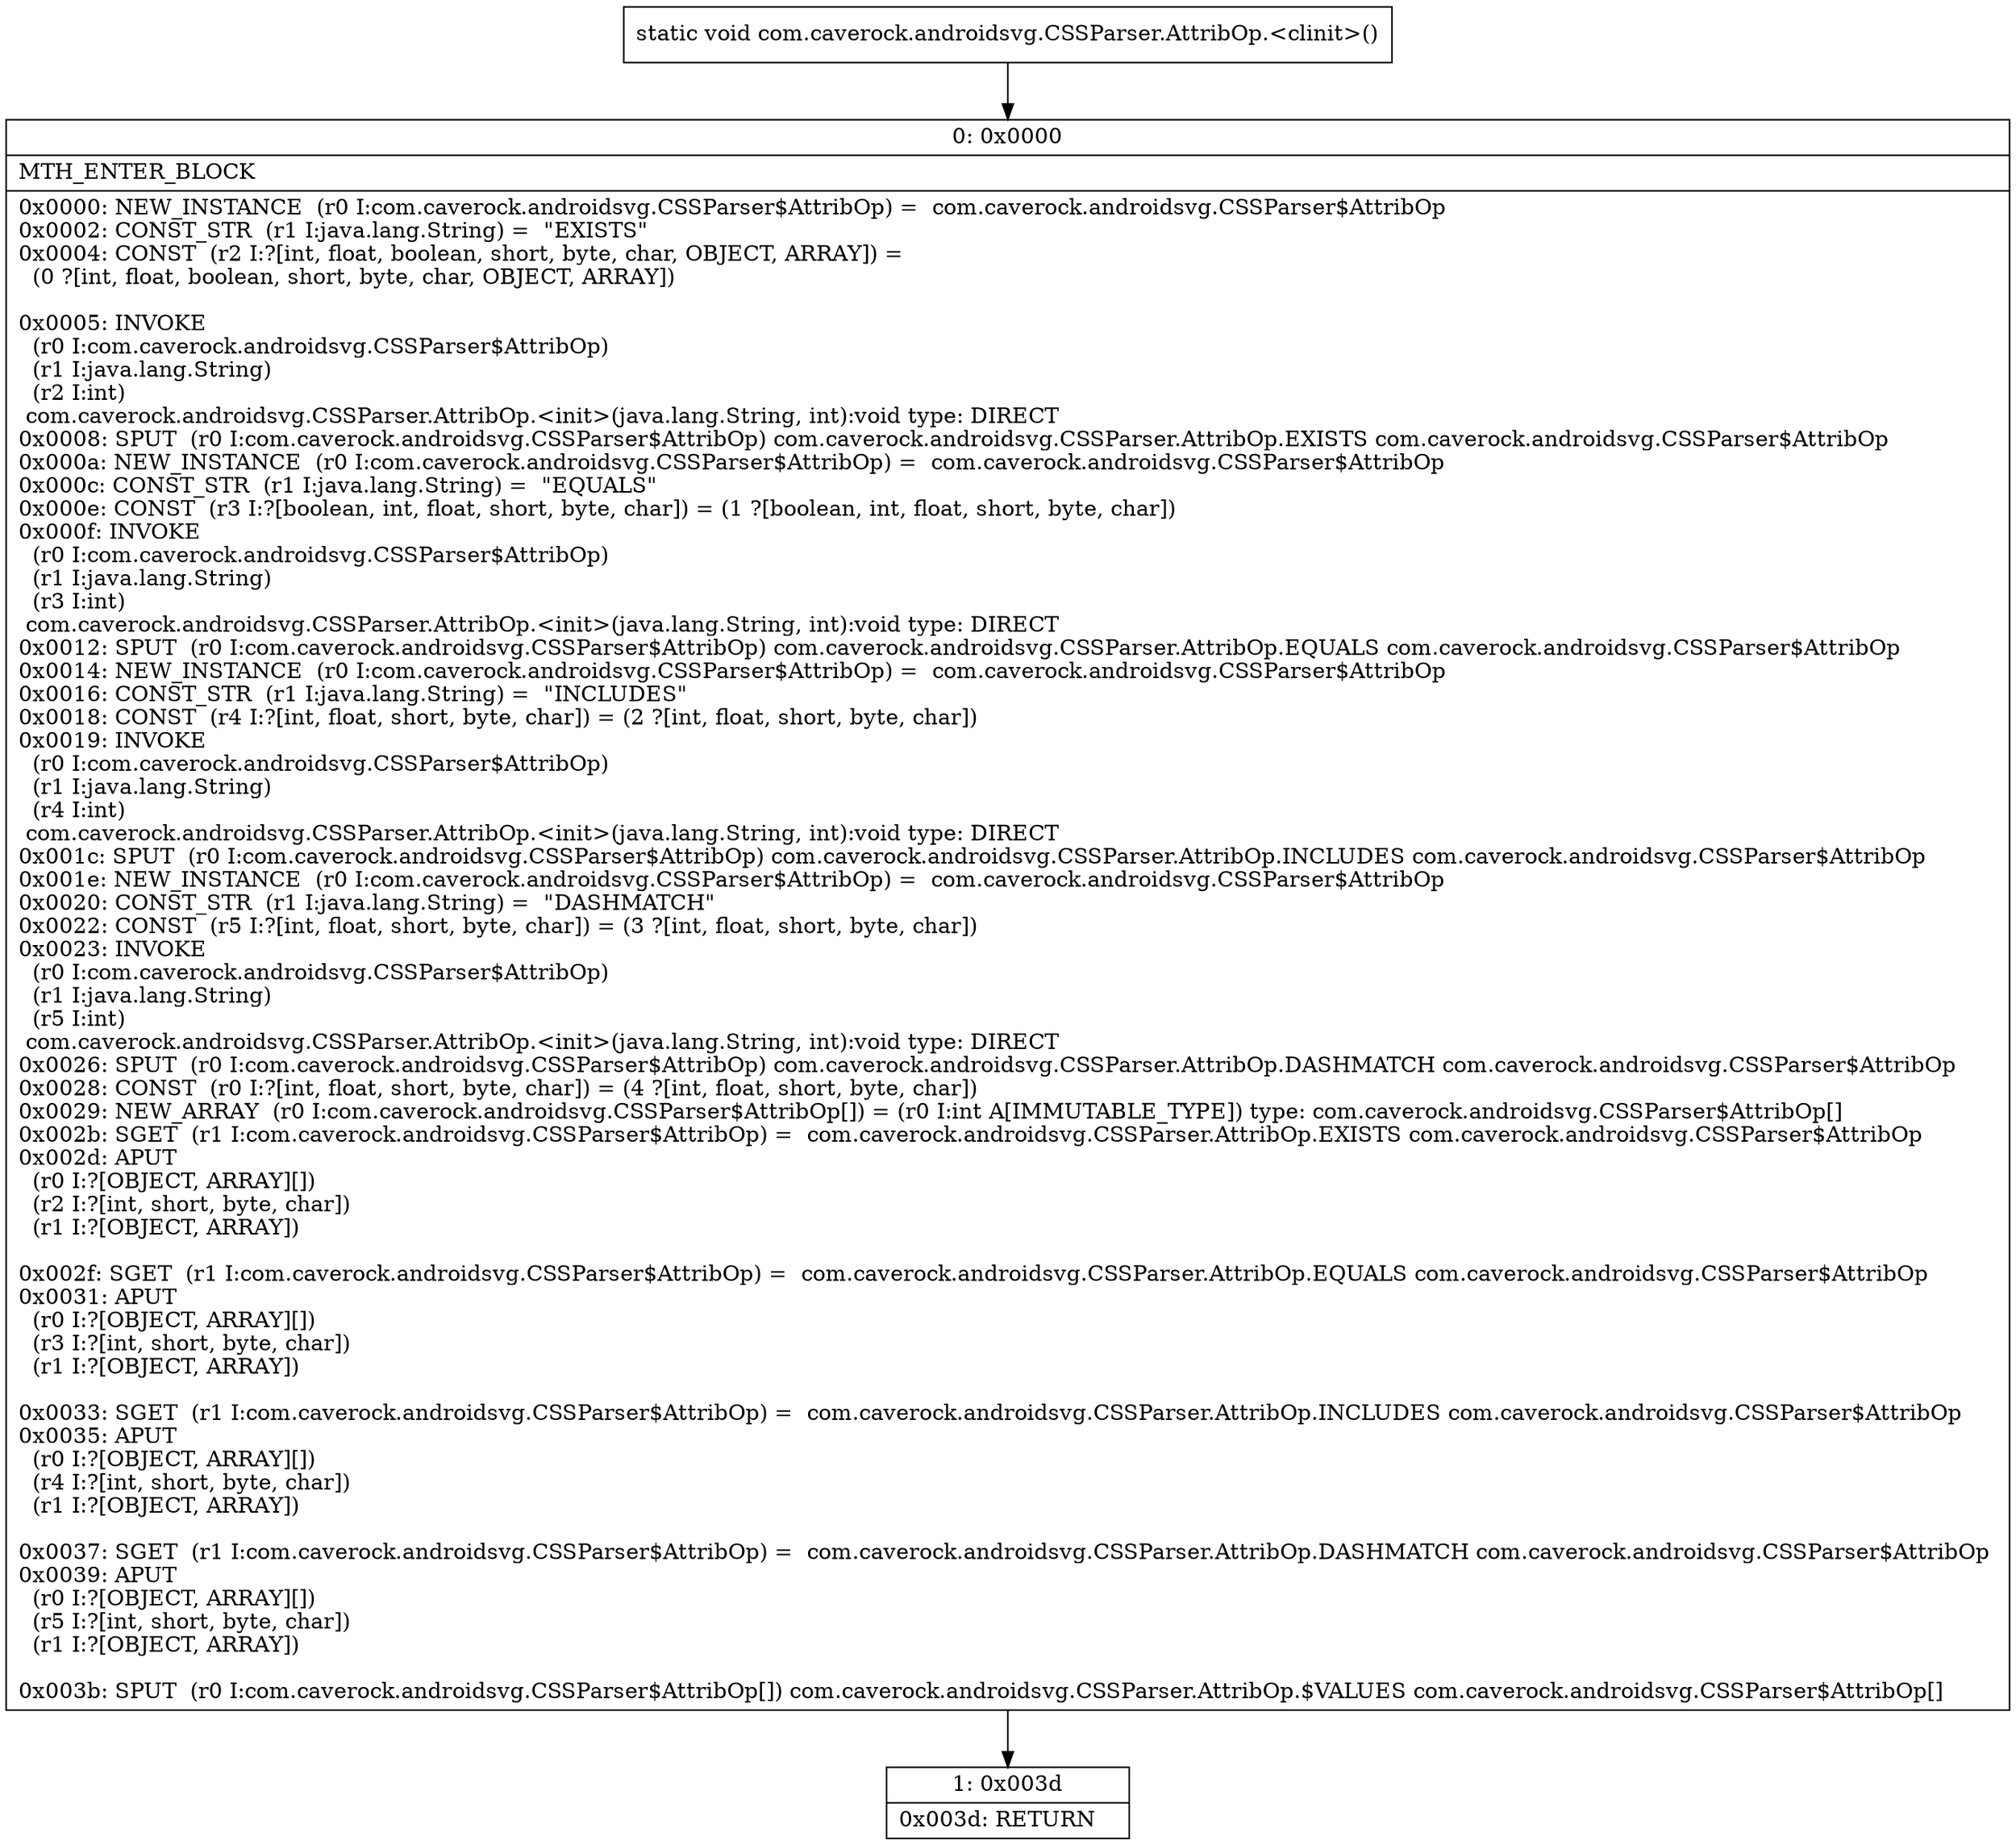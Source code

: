 digraph "CFG forcom.caverock.androidsvg.CSSParser.AttribOp.\<clinit\>()V" {
Node_0 [shape=record,label="{0\:\ 0x0000|MTH_ENTER_BLOCK\l|0x0000: NEW_INSTANCE  (r0 I:com.caverock.androidsvg.CSSParser$AttribOp) =  com.caverock.androidsvg.CSSParser$AttribOp \l0x0002: CONST_STR  (r1 I:java.lang.String) =  \"EXISTS\" \l0x0004: CONST  (r2 I:?[int, float, boolean, short, byte, char, OBJECT, ARRAY]) = \l  (0 ?[int, float, boolean, short, byte, char, OBJECT, ARRAY])\l \l0x0005: INVOKE  \l  (r0 I:com.caverock.androidsvg.CSSParser$AttribOp)\l  (r1 I:java.lang.String)\l  (r2 I:int)\l com.caverock.androidsvg.CSSParser.AttribOp.\<init\>(java.lang.String, int):void type: DIRECT \l0x0008: SPUT  (r0 I:com.caverock.androidsvg.CSSParser$AttribOp) com.caverock.androidsvg.CSSParser.AttribOp.EXISTS com.caverock.androidsvg.CSSParser$AttribOp \l0x000a: NEW_INSTANCE  (r0 I:com.caverock.androidsvg.CSSParser$AttribOp) =  com.caverock.androidsvg.CSSParser$AttribOp \l0x000c: CONST_STR  (r1 I:java.lang.String) =  \"EQUALS\" \l0x000e: CONST  (r3 I:?[boolean, int, float, short, byte, char]) = (1 ?[boolean, int, float, short, byte, char]) \l0x000f: INVOKE  \l  (r0 I:com.caverock.androidsvg.CSSParser$AttribOp)\l  (r1 I:java.lang.String)\l  (r3 I:int)\l com.caverock.androidsvg.CSSParser.AttribOp.\<init\>(java.lang.String, int):void type: DIRECT \l0x0012: SPUT  (r0 I:com.caverock.androidsvg.CSSParser$AttribOp) com.caverock.androidsvg.CSSParser.AttribOp.EQUALS com.caverock.androidsvg.CSSParser$AttribOp \l0x0014: NEW_INSTANCE  (r0 I:com.caverock.androidsvg.CSSParser$AttribOp) =  com.caverock.androidsvg.CSSParser$AttribOp \l0x0016: CONST_STR  (r1 I:java.lang.String) =  \"INCLUDES\" \l0x0018: CONST  (r4 I:?[int, float, short, byte, char]) = (2 ?[int, float, short, byte, char]) \l0x0019: INVOKE  \l  (r0 I:com.caverock.androidsvg.CSSParser$AttribOp)\l  (r1 I:java.lang.String)\l  (r4 I:int)\l com.caverock.androidsvg.CSSParser.AttribOp.\<init\>(java.lang.String, int):void type: DIRECT \l0x001c: SPUT  (r0 I:com.caverock.androidsvg.CSSParser$AttribOp) com.caverock.androidsvg.CSSParser.AttribOp.INCLUDES com.caverock.androidsvg.CSSParser$AttribOp \l0x001e: NEW_INSTANCE  (r0 I:com.caverock.androidsvg.CSSParser$AttribOp) =  com.caverock.androidsvg.CSSParser$AttribOp \l0x0020: CONST_STR  (r1 I:java.lang.String) =  \"DASHMATCH\" \l0x0022: CONST  (r5 I:?[int, float, short, byte, char]) = (3 ?[int, float, short, byte, char]) \l0x0023: INVOKE  \l  (r0 I:com.caverock.androidsvg.CSSParser$AttribOp)\l  (r1 I:java.lang.String)\l  (r5 I:int)\l com.caverock.androidsvg.CSSParser.AttribOp.\<init\>(java.lang.String, int):void type: DIRECT \l0x0026: SPUT  (r0 I:com.caverock.androidsvg.CSSParser$AttribOp) com.caverock.androidsvg.CSSParser.AttribOp.DASHMATCH com.caverock.androidsvg.CSSParser$AttribOp \l0x0028: CONST  (r0 I:?[int, float, short, byte, char]) = (4 ?[int, float, short, byte, char]) \l0x0029: NEW_ARRAY  (r0 I:com.caverock.androidsvg.CSSParser$AttribOp[]) = (r0 I:int A[IMMUTABLE_TYPE]) type: com.caverock.androidsvg.CSSParser$AttribOp[] \l0x002b: SGET  (r1 I:com.caverock.androidsvg.CSSParser$AttribOp) =  com.caverock.androidsvg.CSSParser.AttribOp.EXISTS com.caverock.androidsvg.CSSParser$AttribOp \l0x002d: APUT  \l  (r0 I:?[OBJECT, ARRAY][])\l  (r2 I:?[int, short, byte, char])\l  (r1 I:?[OBJECT, ARRAY])\l \l0x002f: SGET  (r1 I:com.caverock.androidsvg.CSSParser$AttribOp) =  com.caverock.androidsvg.CSSParser.AttribOp.EQUALS com.caverock.androidsvg.CSSParser$AttribOp \l0x0031: APUT  \l  (r0 I:?[OBJECT, ARRAY][])\l  (r3 I:?[int, short, byte, char])\l  (r1 I:?[OBJECT, ARRAY])\l \l0x0033: SGET  (r1 I:com.caverock.androidsvg.CSSParser$AttribOp) =  com.caverock.androidsvg.CSSParser.AttribOp.INCLUDES com.caverock.androidsvg.CSSParser$AttribOp \l0x0035: APUT  \l  (r0 I:?[OBJECT, ARRAY][])\l  (r4 I:?[int, short, byte, char])\l  (r1 I:?[OBJECT, ARRAY])\l \l0x0037: SGET  (r1 I:com.caverock.androidsvg.CSSParser$AttribOp) =  com.caverock.androidsvg.CSSParser.AttribOp.DASHMATCH com.caverock.androidsvg.CSSParser$AttribOp \l0x0039: APUT  \l  (r0 I:?[OBJECT, ARRAY][])\l  (r5 I:?[int, short, byte, char])\l  (r1 I:?[OBJECT, ARRAY])\l \l0x003b: SPUT  (r0 I:com.caverock.androidsvg.CSSParser$AttribOp[]) com.caverock.androidsvg.CSSParser.AttribOp.$VALUES com.caverock.androidsvg.CSSParser$AttribOp[] \l}"];
Node_1 [shape=record,label="{1\:\ 0x003d|0x003d: RETURN   \l}"];
MethodNode[shape=record,label="{static void com.caverock.androidsvg.CSSParser.AttribOp.\<clinit\>() }"];
MethodNode -> Node_0;
Node_0 -> Node_1;
}

